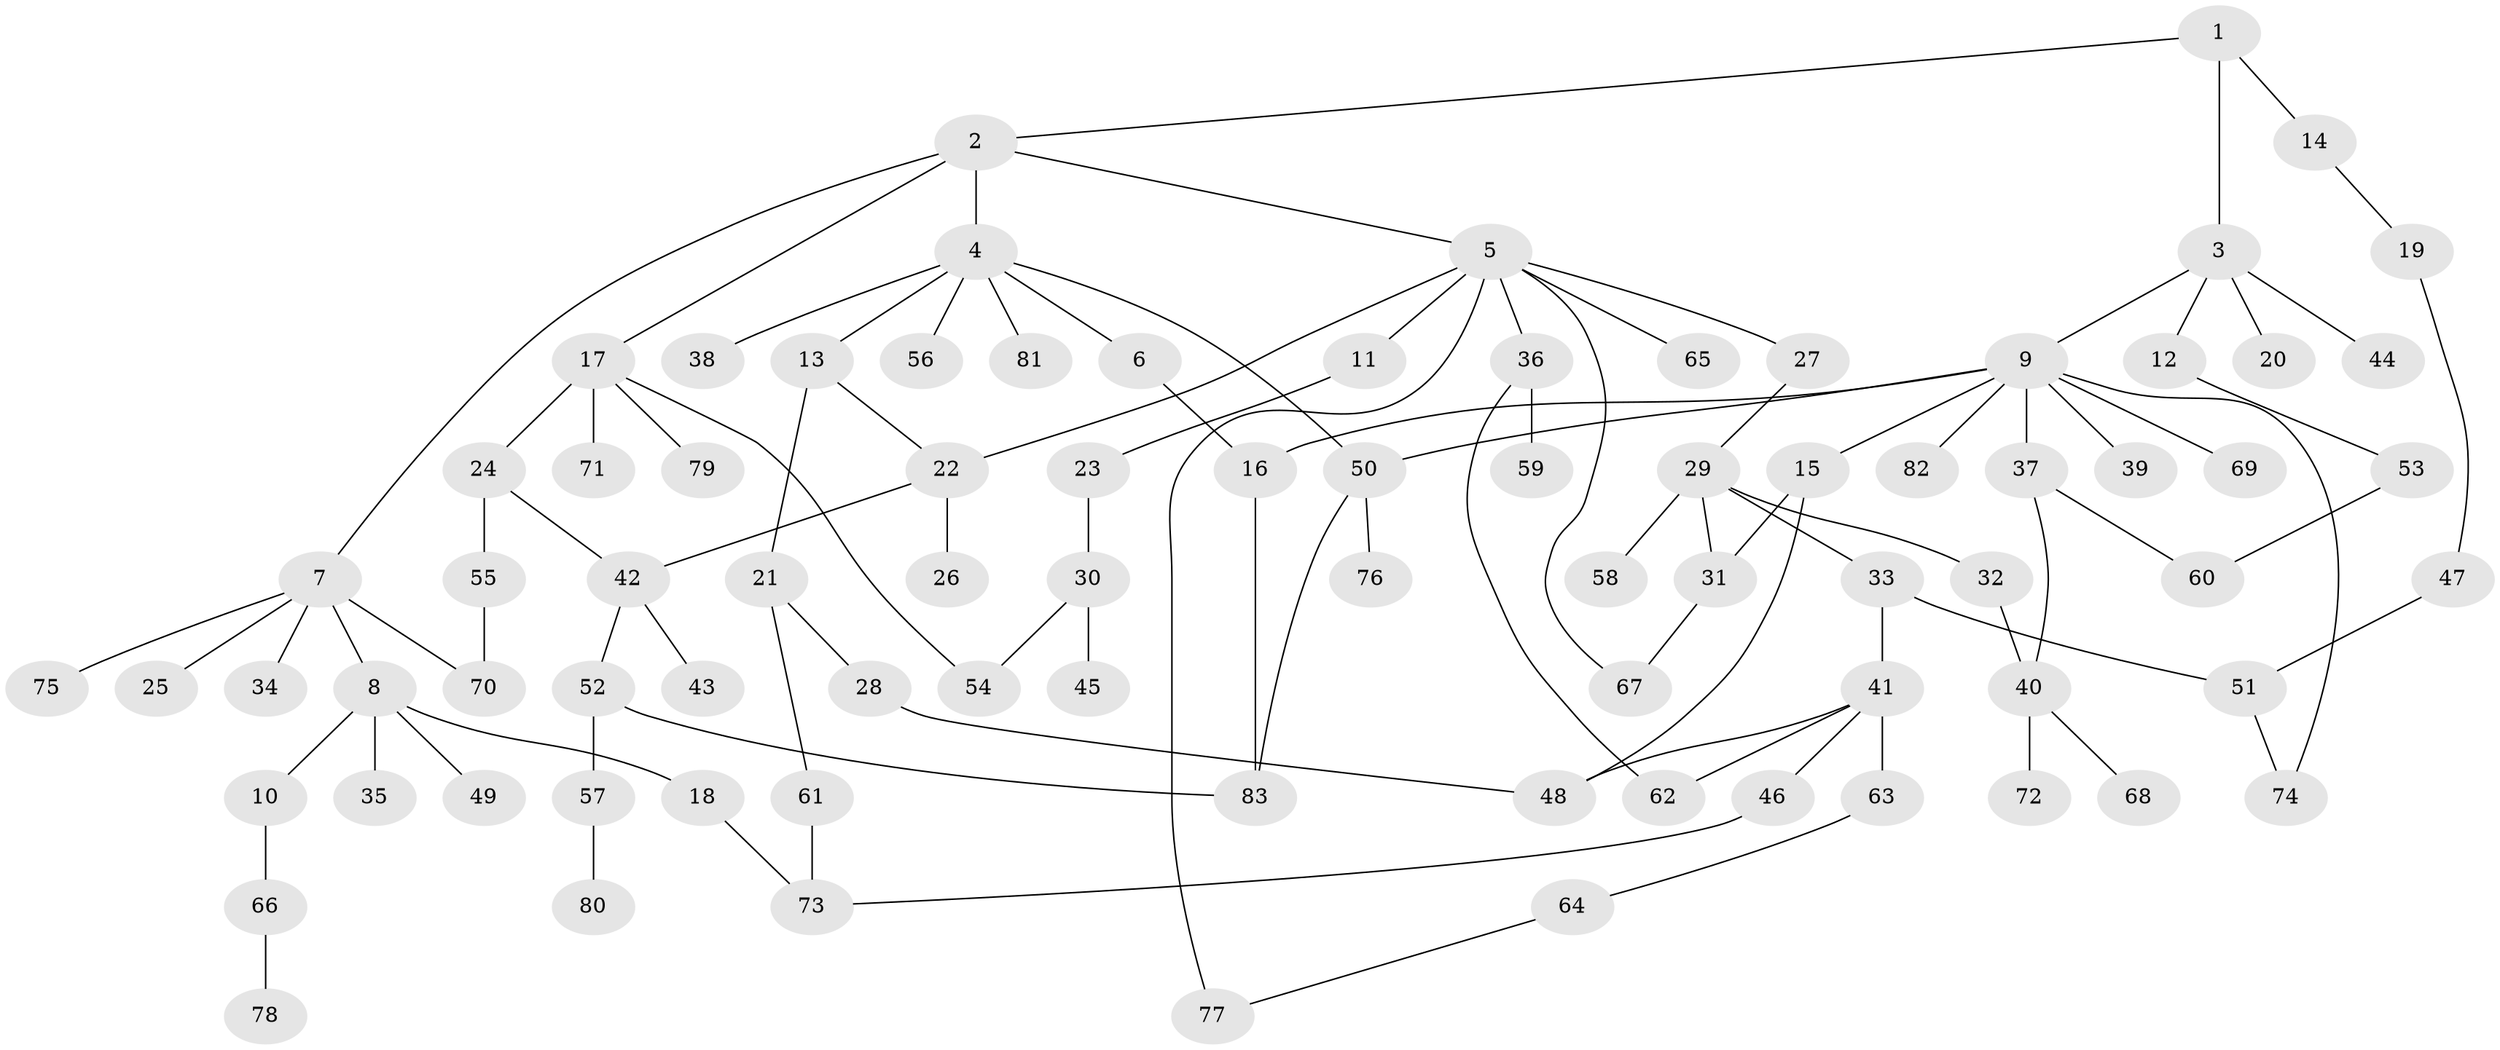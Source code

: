 // Generated by graph-tools (version 1.1) at 2025/41/03/09/25 04:41:30]
// undirected, 83 vertices, 102 edges
graph export_dot {
graph [start="1"]
  node [color=gray90,style=filled];
  1;
  2;
  3;
  4;
  5;
  6;
  7;
  8;
  9;
  10;
  11;
  12;
  13;
  14;
  15;
  16;
  17;
  18;
  19;
  20;
  21;
  22;
  23;
  24;
  25;
  26;
  27;
  28;
  29;
  30;
  31;
  32;
  33;
  34;
  35;
  36;
  37;
  38;
  39;
  40;
  41;
  42;
  43;
  44;
  45;
  46;
  47;
  48;
  49;
  50;
  51;
  52;
  53;
  54;
  55;
  56;
  57;
  58;
  59;
  60;
  61;
  62;
  63;
  64;
  65;
  66;
  67;
  68;
  69;
  70;
  71;
  72;
  73;
  74;
  75;
  76;
  77;
  78;
  79;
  80;
  81;
  82;
  83;
  1 -- 2;
  1 -- 3;
  1 -- 14;
  2 -- 4;
  2 -- 5;
  2 -- 7;
  2 -- 17;
  3 -- 9;
  3 -- 12;
  3 -- 20;
  3 -- 44;
  4 -- 6;
  4 -- 13;
  4 -- 38;
  4 -- 50;
  4 -- 56;
  4 -- 81;
  5 -- 11;
  5 -- 27;
  5 -- 36;
  5 -- 65;
  5 -- 22;
  5 -- 67;
  5 -- 77;
  6 -- 16;
  7 -- 8;
  7 -- 25;
  7 -- 34;
  7 -- 70;
  7 -- 75;
  8 -- 10;
  8 -- 18;
  8 -- 35;
  8 -- 49;
  9 -- 15;
  9 -- 37;
  9 -- 39;
  9 -- 69;
  9 -- 74;
  9 -- 82;
  9 -- 50;
  9 -- 16;
  10 -- 66;
  11 -- 23;
  12 -- 53;
  13 -- 21;
  13 -- 22;
  14 -- 19;
  15 -- 48;
  15 -- 31;
  16 -- 83;
  17 -- 24;
  17 -- 71;
  17 -- 79;
  17 -- 54;
  18 -- 73;
  19 -- 47;
  21 -- 28;
  21 -- 61;
  22 -- 26;
  22 -- 42;
  23 -- 30;
  24 -- 42;
  24 -- 55;
  27 -- 29;
  28 -- 48;
  29 -- 31;
  29 -- 32;
  29 -- 33;
  29 -- 58;
  30 -- 45;
  30 -- 54;
  31 -- 67;
  32 -- 40;
  33 -- 41;
  33 -- 51;
  36 -- 59;
  36 -- 62;
  37 -- 40;
  37 -- 60;
  40 -- 68;
  40 -- 72;
  41 -- 46;
  41 -- 48;
  41 -- 63;
  41 -- 62;
  42 -- 43;
  42 -- 52;
  46 -- 73;
  47 -- 51;
  50 -- 76;
  50 -- 83;
  51 -- 74;
  52 -- 57;
  52 -- 83;
  53 -- 60;
  55 -- 70;
  57 -- 80;
  61 -- 73;
  63 -- 64;
  64 -- 77;
  66 -- 78;
}
